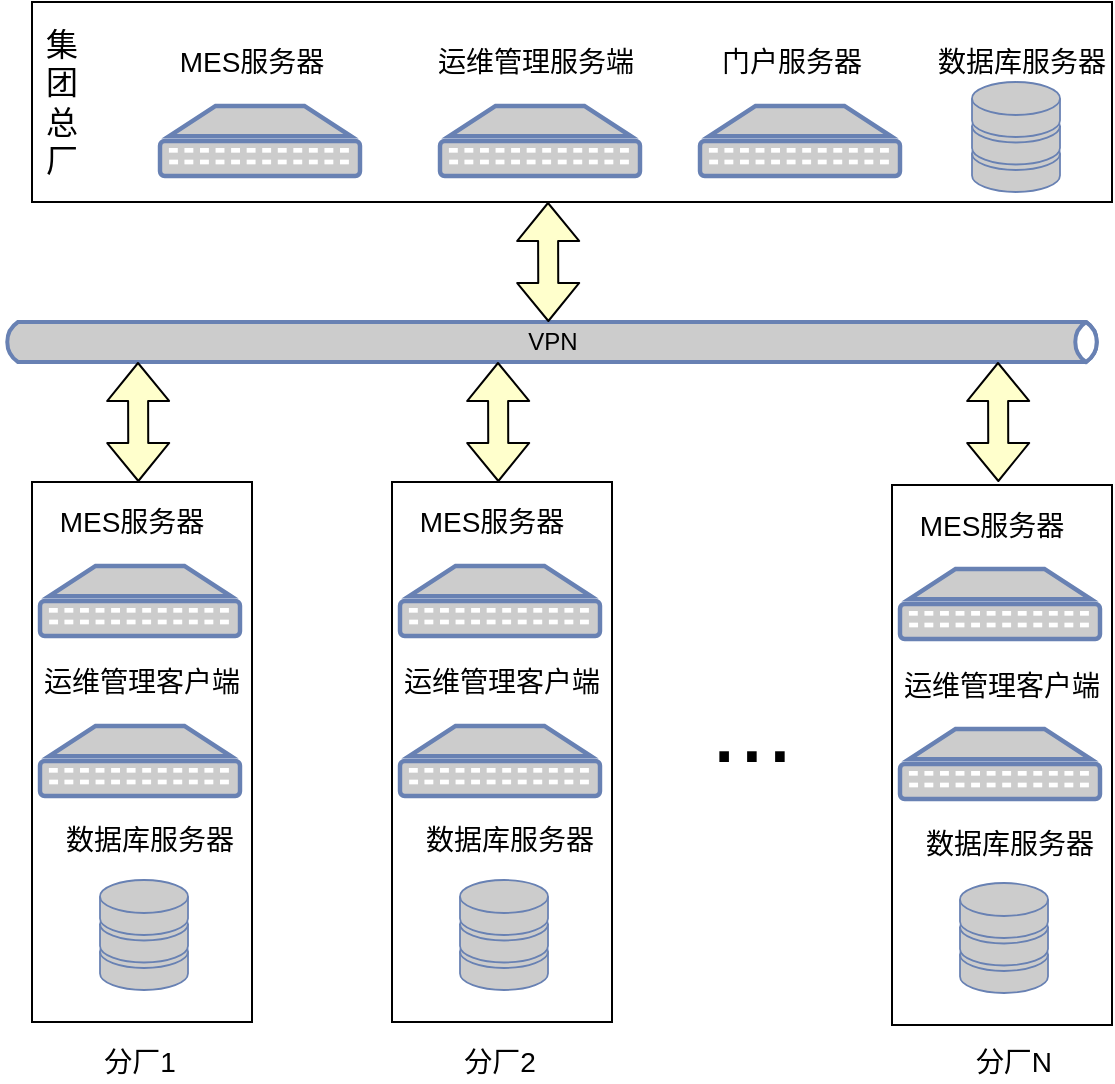 <mxfile version="14.6.13" type="device"><diagram name="Page-1" id="822b0af5-4adb-64df-f703-e8dfc1f81529"><mxGraphModel dx="1205" dy="696" grid="1" gridSize="10" guides="1" tooltips="1" connect="1" arrows="1" fold="1" page="1" pageScale="1" pageWidth="1100" pageHeight="850" background="#ffffff" math="0" shadow="0"><root><mxCell id="0"/><mxCell id="1" parent="0"/><mxCell id="EdPwim7J6qU6rj-QyNqI-15" value="" style="rounded=0;whiteSpace=wrap;html=1;fillColor=none;" vertex="1" parent="1"><mxGeometry x="260" y="430" width="110" height="270" as="geometry"/></mxCell><mxCell id="EdPwim7J6qU6rj-QyNqI-1" value="" style="rounded=0;whiteSpace=wrap;html=1;fillColor=none;" vertex="1" parent="1"><mxGeometry x="260" y="190" width="540" height="100" as="geometry"/></mxCell><mxCell id="EdPwim7J6qU6rj-QyNqI-2" value="" style="fontColor=#0066CC;verticalAlign=top;verticalLabelPosition=bottom;labelPosition=center;align=center;html=1;outlineConnect=0;fillColor=#CCCCCC;strokeColor=#6881B3;gradientColor=none;gradientDirection=north;strokeWidth=2;shape=mxgraph.networks.patch_panel;" vertex="1" parent="1"><mxGeometry x="594" y="242" width="100" height="35" as="geometry"/></mxCell><mxCell id="EdPwim7J6qU6rj-QyNqI-3" value="&lt;font style=&quot;font-size: 16px&quot;&gt;集团总厂&lt;/font&gt;" style="text;html=1;strokeColor=none;fillColor=none;align=center;verticalAlign=middle;whiteSpace=wrap;rounded=0;" vertex="1" parent="1"><mxGeometry x="270" y="190" width="10" height="100" as="geometry"/></mxCell><mxCell id="EdPwim7J6qU6rj-QyNqI-5" value="&lt;font style=&quot;font-size: 14px&quot;&gt;门户服务器&lt;/font&gt;" style="text;html=1;strokeColor=none;fillColor=none;align=center;verticalAlign=middle;whiteSpace=wrap;rounded=0;" vertex="1" parent="1"><mxGeometry x="600" y="210" width="80" height="20" as="geometry"/></mxCell><mxCell id="EdPwim7J6qU6rj-QyNqI-6" value="" style="fontColor=#0066CC;verticalAlign=top;verticalLabelPosition=bottom;labelPosition=center;align=center;html=1;outlineConnect=0;fillColor=#CCCCCC;strokeColor=#6881B3;gradientColor=none;gradientDirection=north;strokeWidth=2;shape=mxgraph.networks.patch_panel;" vertex="1" parent="1"><mxGeometry x="464" y="242" width="100" height="35" as="geometry"/></mxCell><mxCell id="EdPwim7J6qU6rj-QyNqI-7" value="&lt;font style=&quot;font-size: 14px&quot;&gt;运维管理服务端&lt;/font&gt;" style="text;html=1;strokeColor=none;fillColor=none;align=center;verticalAlign=middle;whiteSpace=wrap;rounded=0;" vertex="1" parent="1"><mxGeometry x="462" y="210" width="100" height="20" as="geometry"/></mxCell><mxCell id="EdPwim7J6qU6rj-QyNqI-8" value="" style="fontColor=#0066CC;verticalAlign=top;verticalLabelPosition=bottom;labelPosition=center;align=center;html=1;outlineConnect=0;fillColor=#CCCCCC;strokeColor=#6881B3;gradientColor=none;gradientDirection=north;strokeWidth=2;shape=mxgraph.networks.patch_panel;" vertex="1" parent="1"><mxGeometry x="324" y="242" width="100" height="35" as="geometry"/></mxCell><mxCell id="EdPwim7J6qU6rj-QyNqI-9" value="&lt;font style=&quot;font-size: 14px&quot;&gt;MES服务器&lt;/font&gt;" style="text;html=1;strokeColor=none;fillColor=none;align=center;verticalAlign=middle;whiteSpace=wrap;rounded=0;" vertex="1" parent="1"><mxGeometry x="330" y="210" width="80" height="20" as="geometry"/></mxCell><mxCell id="EdPwim7J6qU6rj-QyNqI-10" value="" style="fontColor=#0066CC;verticalAlign=top;verticalLabelPosition=bottom;labelPosition=center;align=center;html=1;outlineConnect=0;fillColor=#CCCCCC;strokeColor=#6881B3;gradientColor=none;gradientDirection=north;strokeWidth=2;shape=mxgraph.networks.storage;" vertex="1" parent="1"><mxGeometry x="730" y="230" width="44" height="55" as="geometry"/></mxCell><mxCell id="EdPwim7J6qU6rj-QyNqI-13" value="&lt;font style=&quot;font-size: 14px&quot;&gt;数据库服务器&lt;/font&gt;" style="text;html=1;strokeColor=none;fillColor=none;align=center;verticalAlign=middle;whiteSpace=wrap;rounded=0;" vertex="1" parent="1"><mxGeometry x="710" y="210" width="90" height="20" as="geometry"/></mxCell><mxCell id="EdPwim7J6qU6rj-QyNqI-14" value="&lt;font color=&quot;#000000&quot;&gt;VPN&lt;/font&gt;" style="html=1;outlineConnect=0;fillColor=#CCCCCC;strokeColor=#6881B3;gradientColor=none;gradientDirection=north;strokeWidth=2;shape=mxgraph.networks.bus;gradientColor=none;gradientDirection=north;fontColor=#ffffff;perimeter=backbonePerimeter;backboneSize=20;" vertex="1" parent="1"><mxGeometry x="245" y="350" width="550" height="20" as="geometry"/></mxCell><mxCell id="EdPwim7J6qU6rj-QyNqI-16" value="" style="fontColor=#0066CC;verticalAlign=top;verticalLabelPosition=bottom;labelPosition=center;align=center;html=1;outlineConnect=0;fillColor=#CCCCCC;strokeColor=#6881B3;gradientColor=none;gradientDirection=north;strokeWidth=2;shape=mxgraph.networks.patch_panel;" vertex="1" parent="1"><mxGeometry x="264" y="472" width="100" height="35" as="geometry"/></mxCell><mxCell id="EdPwim7J6qU6rj-QyNqI-17" value="&lt;font style=&quot;font-size: 14px&quot;&gt;MES服务器&lt;/font&gt;" style="text;html=1;strokeColor=none;fillColor=none;align=center;verticalAlign=middle;whiteSpace=wrap;rounded=0;" vertex="1" parent="1"><mxGeometry x="270" y="440" width="80" height="20" as="geometry"/></mxCell><mxCell id="EdPwim7J6qU6rj-QyNqI-18" value="" style="fontColor=#0066CC;verticalAlign=top;verticalLabelPosition=bottom;labelPosition=center;align=center;html=1;outlineConnect=0;fillColor=#CCCCCC;strokeColor=#6881B3;gradientColor=none;gradientDirection=north;strokeWidth=2;shape=mxgraph.networks.storage;" vertex="1" parent="1"><mxGeometry x="294" y="629" width="44" height="55" as="geometry"/></mxCell><mxCell id="EdPwim7J6qU6rj-QyNqI-19" value="&lt;font style=&quot;font-size: 14px&quot;&gt;数据库服务器&lt;/font&gt;" style="text;html=1;strokeColor=none;fillColor=none;align=center;verticalAlign=middle;whiteSpace=wrap;rounded=0;" vertex="1" parent="1"><mxGeometry x="274" y="599" width="90" height="20" as="geometry"/></mxCell><mxCell id="EdPwim7J6qU6rj-QyNqI-20" value="" style="fontColor=#0066CC;verticalAlign=top;verticalLabelPosition=bottom;labelPosition=center;align=center;html=1;outlineConnect=0;fillColor=#CCCCCC;strokeColor=#6881B3;gradientColor=none;gradientDirection=north;strokeWidth=2;shape=mxgraph.networks.patch_panel;" vertex="1" parent="1"><mxGeometry x="264" y="552" width="100" height="35" as="geometry"/></mxCell><mxCell id="EdPwim7J6qU6rj-QyNqI-21" value="&lt;font style=&quot;font-size: 14px&quot;&gt;运维管理客户端&lt;/font&gt;" style="text;html=1;strokeColor=none;fillColor=none;align=center;verticalAlign=middle;whiteSpace=wrap;rounded=0;" vertex="1" parent="1"><mxGeometry x="265" y="520" width="100" height="20" as="geometry"/></mxCell><mxCell id="EdPwim7J6qU6rj-QyNqI-23" value="" style="rounded=0;whiteSpace=wrap;html=1;fillColor=none;" vertex="1" parent="1"><mxGeometry x="690" y="431.5" width="110" height="270" as="geometry"/></mxCell><mxCell id="EdPwim7J6qU6rj-QyNqI-24" value="" style="fontColor=#0066CC;verticalAlign=top;verticalLabelPosition=bottom;labelPosition=center;align=center;html=1;outlineConnect=0;fillColor=#CCCCCC;strokeColor=#6881B3;gradientColor=none;gradientDirection=north;strokeWidth=2;shape=mxgraph.networks.patch_panel;" vertex="1" parent="1"><mxGeometry x="694" y="473.5" width="100" height="35" as="geometry"/></mxCell><mxCell id="EdPwim7J6qU6rj-QyNqI-25" value="&lt;font style=&quot;font-size: 14px&quot;&gt;MES服务器&lt;/font&gt;" style="text;html=1;strokeColor=none;fillColor=none;align=center;verticalAlign=middle;whiteSpace=wrap;rounded=0;" vertex="1" parent="1"><mxGeometry x="700" y="441.5" width="80" height="20" as="geometry"/></mxCell><mxCell id="EdPwim7J6qU6rj-QyNqI-26" value="" style="fontColor=#0066CC;verticalAlign=top;verticalLabelPosition=bottom;labelPosition=center;align=center;html=1;outlineConnect=0;fillColor=#CCCCCC;strokeColor=#6881B3;gradientColor=none;gradientDirection=north;strokeWidth=2;shape=mxgraph.networks.storage;" vertex="1" parent="1"><mxGeometry x="724" y="630.5" width="44" height="55" as="geometry"/></mxCell><mxCell id="EdPwim7J6qU6rj-QyNqI-27" value="&lt;font style=&quot;font-size: 14px&quot;&gt;数据库服务器&lt;/font&gt;" style="text;html=1;strokeColor=none;fillColor=none;align=center;verticalAlign=middle;whiteSpace=wrap;rounded=0;" vertex="1" parent="1"><mxGeometry x="704" y="600.5" width="90" height="20" as="geometry"/></mxCell><mxCell id="EdPwim7J6qU6rj-QyNqI-28" value="" style="fontColor=#0066CC;verticalAlign=top;verticalLabelPosition=bottom;labelPosition=center;align=center;html=1;outlineConnect=0;fillColor=#CCCCCC;strokeColor=#6881B3;gradientColor=none;gradientDirection=north;strokeWidth=2;shape=mxgraph.networks.patch_panel;" vertex="1" parent="1"><mxGeometry x="694" y="553.5" width="100" height="35" as="geometry"/></mxCell><mxCell id="EdPwim7J6qU6rj-QyNqI-29" value="&lt;font style=&quot;font-size: 14px&quot;&gt;运维管理客户端&lt;/font&gt;" style="text;html=1;strokeColor=none;fillColor=none;align=center;verticalAlign=middle;whiteSpace=wrap;rounded=0;" vertex="1" parent="1"><mxGeometry x="695" y="521.5" width="100" height="20" as="geometry"/></mxCell><mxCell id="EdPwim7J6qU6rj-QyNqI-30" value="" style="rounded=0;whiteSpace=wrap;html=1;fillColor=none;" vertex="1" parent="1"><mxGeometry x="440" y="430" width="110" height="270" as="geometry"/></mxCell><mxCell id="EdPwim7J6qU6rj-QyNqI-31" value="" style="fontColor=#0066CC;verticalAlign=top;verticalLabelPosition=bottom;labelPosition=center;align=center;html=1;outlineConnect=0;fillColor=#CCCCCC;strokeColor=#6881B3;gradientColor=none;gradientDirection=north;strokeWidth=2;shape=mxgraph.networks.patch_panel;" vertex="1" parent="1"><mxGeometry x="444" y="472" width="100" height="35" as="geometry"/></mxCell><mxCell id="EdPwim7J6qU6rj-QyNqI-32" value="&lt;font style=&quot;font-size: 14px&quot;&gt;MES服务器&lt;/font&gt;" style="text;html=1;strokeColor=none;fillColor=none;align=center;verticalAlign=middle;whiteSpace=wrap;rounded=0;" vertex="1" parent="1"><mxGeometry x="450" y="440" width="80" height="20" as="geometry"/></mxCell><mxCell id="EdPwim7J6qU6rj-QyNqI-33" value="" style="fontColor=#0066CC;verticalAlign=top;verticalLabelPosition=bottom;labelPosition=center;align=center;html=1;outlineConnect=0;fillColor=#CCCCCC;strokeColor=#6881B3;gradientColor=none;gradientDirection=north;strokeWidth=2;shape=mxgraph.networks.storage;" vertex="1" parent="1"><mxGeometry x="474" y="629" width="44" height="55" as="geometry"/></mxCell><mxCell id="EdPwim7J6qU6rj-QyNqI-34" value="&lt;font style=&quot;font-size: 14px&quot;&gt;数据库服务器&lt;/font&gt;" style="text;html=1;strokeColor=none;fillColor=none;align=center;verticalAlign=middle;whiteSpace=wrap;rounded=0;" vertex="1" parent="1"><mxGeometry x="454" y="599" width="90" height="20" as="geometry"/></mxCell><mxCell id="EdPwim7J6qU6rj-QyNqI-35" value="" style="fontColor=#0066CC;verticalAlign=top;verticalLabelPosition=bottom;labelPosition=center;align=center;html=1;outlineConnect=0;fillColor=#CCCCCC;strokeColor=#6881B3;gradientColor=none;gradientDirection=north;strokeWidth=2;shape=mxgraph.networks.patch_panel;" vertex="1" parent="1"><mxGeometry x="444" y="552" width="100" height="35" as="geometry"/></mxCell><mxCell id="EdPwim7J6qU6rj-QyNqI-36" value="&lt;font style=&quot;font-size: 14px&quot;&gt;运维管理客户端&lt;/font&gt;" style="text;html=1;strokeColor=none;fillColor=none;align=center;verticalAlign=middle;whiteSpace=wrap;rounded=0;" vertex="1" parent="1"><mxGeometry x="445" y="520" width="100" height="20" as="geometry"/></mxCell><mxCell id="EdPwim7J6qU6rj-QyNqI-37" value="&lt;font style=&quot;font-size: 50px&quot;&gt;...&lt;/font&gt;" style="text;html=1;strokeColor=none;fillColor=none;align=center;verticalAlign=middle;whiteSpace=wrap;rounded=0;" vertex="1" parent="1"><mxGeometry x="600" y="541.5" width="40" height="20" as="geometry"/></mxCell><mxCell id="EdPwim7J6qU6rj-QyNqI-39" value="" style="shape=flexArrow;endArrow=classic;startArrow=classic;html=1;fillColor=#FFFFCC;" edge="1" parent="1"><mxGeometry width="100" height="100" relative="1" as="geometry"><mxPoint x="518.18" y="350" as="sourcePoint"/><mxPoint x="518" y="290" as="targetPoint"/></mxGeometry></mxCell><mxCell id="EdPwim7J6qU6rj-QyNqI-40" value="" style="shape=flexArrow;endArrow=classic;startArrow=classic;html=1;fillColor=#FFFFCC;" edge="1" parent="1"><mxGeometry width="100" height="100" relative="1" as="geometry"><mxPoint x="313.18" y="430" as="sourcePoint"/><mxPoint x="313" y="370" as="targetPoint"/></mxGeometry></mxCell><mxCell id="EdPwim7J6qU6rj-QyNqI-41" value="" style="shape=flexArrow;endArrow=classic;startArrow=classic;html=1;fillColor=#FFFFCC;" edge="1" parent="1"><mxGeometry width="100" height="100" relative="1" as="geometry"><mxPoint x="493.18" y="430" as="sourcePoint"/><mxPoint x="493" y="370" as="targetPoint"/></mxGeometry></mxCell><mxCell id="EdPwim7J6qU6rj-QyNqI-42" value="" style="shape=flexArrow;endArrow=classic;startArrow=classic;html=1;fillColor=#FFFFCC;" edge="1" parent="1"><mxGeometry width="100" height="100" relative="1" as="geometry"><mxPoint x="743.18" y="430" as="sourcePoint"/><mxPoint x="743" y="370" as="targetPoint"/></mxGeometry></mxCell><mxCell id="EdPwim7J6qU6rj-QyNqI-43" value="&lt;font style=&quot;font-size: 14px&quot;&gt;分厂1&lt;/font&gt;" style="text;html=1;strokeColor=none;fillColor=none;align=center;verticalAlign=middle;whiteSpace=wrap;rounded=0;" vertex="1" parent="1"><mxGeometry x="294" y="710" width="40" height="20" as="geometry"/></mxCell><mxCell id="EdPwim7J6qU6rj-QyNqI-44" value="&lt;font style=&quot;font-size: 14px&quot;&gt;分厂2&lt;/font&gt;" style="text;html=1;strokeColor=none;fillColor=none;align=center;verticalAlign=middle;whiteSpace=wrap;rounded=0;" vertex="1" parent="1"><mxGeometry x="474" y="710" width="40" height="20" as="geometry"/></mxCell><mxCell id="EdPwim7J6qU6rj-QyNqI-45" value="&lt;font style=&quot;font-size: 14px&quot;&gt;分厂N&lt;/font&gt;" style="text;html=1;strokeColor=none;fillColor=none;align=center;verticalAlign=middle;whiteSpace=wrap;rounded=0;" vertex="1" parent="1"><mxGeometry x="728" y="710" width="46" height="20" as="geometry"/></mxCell></root></mxGraphModel></diagram></mxfile>
